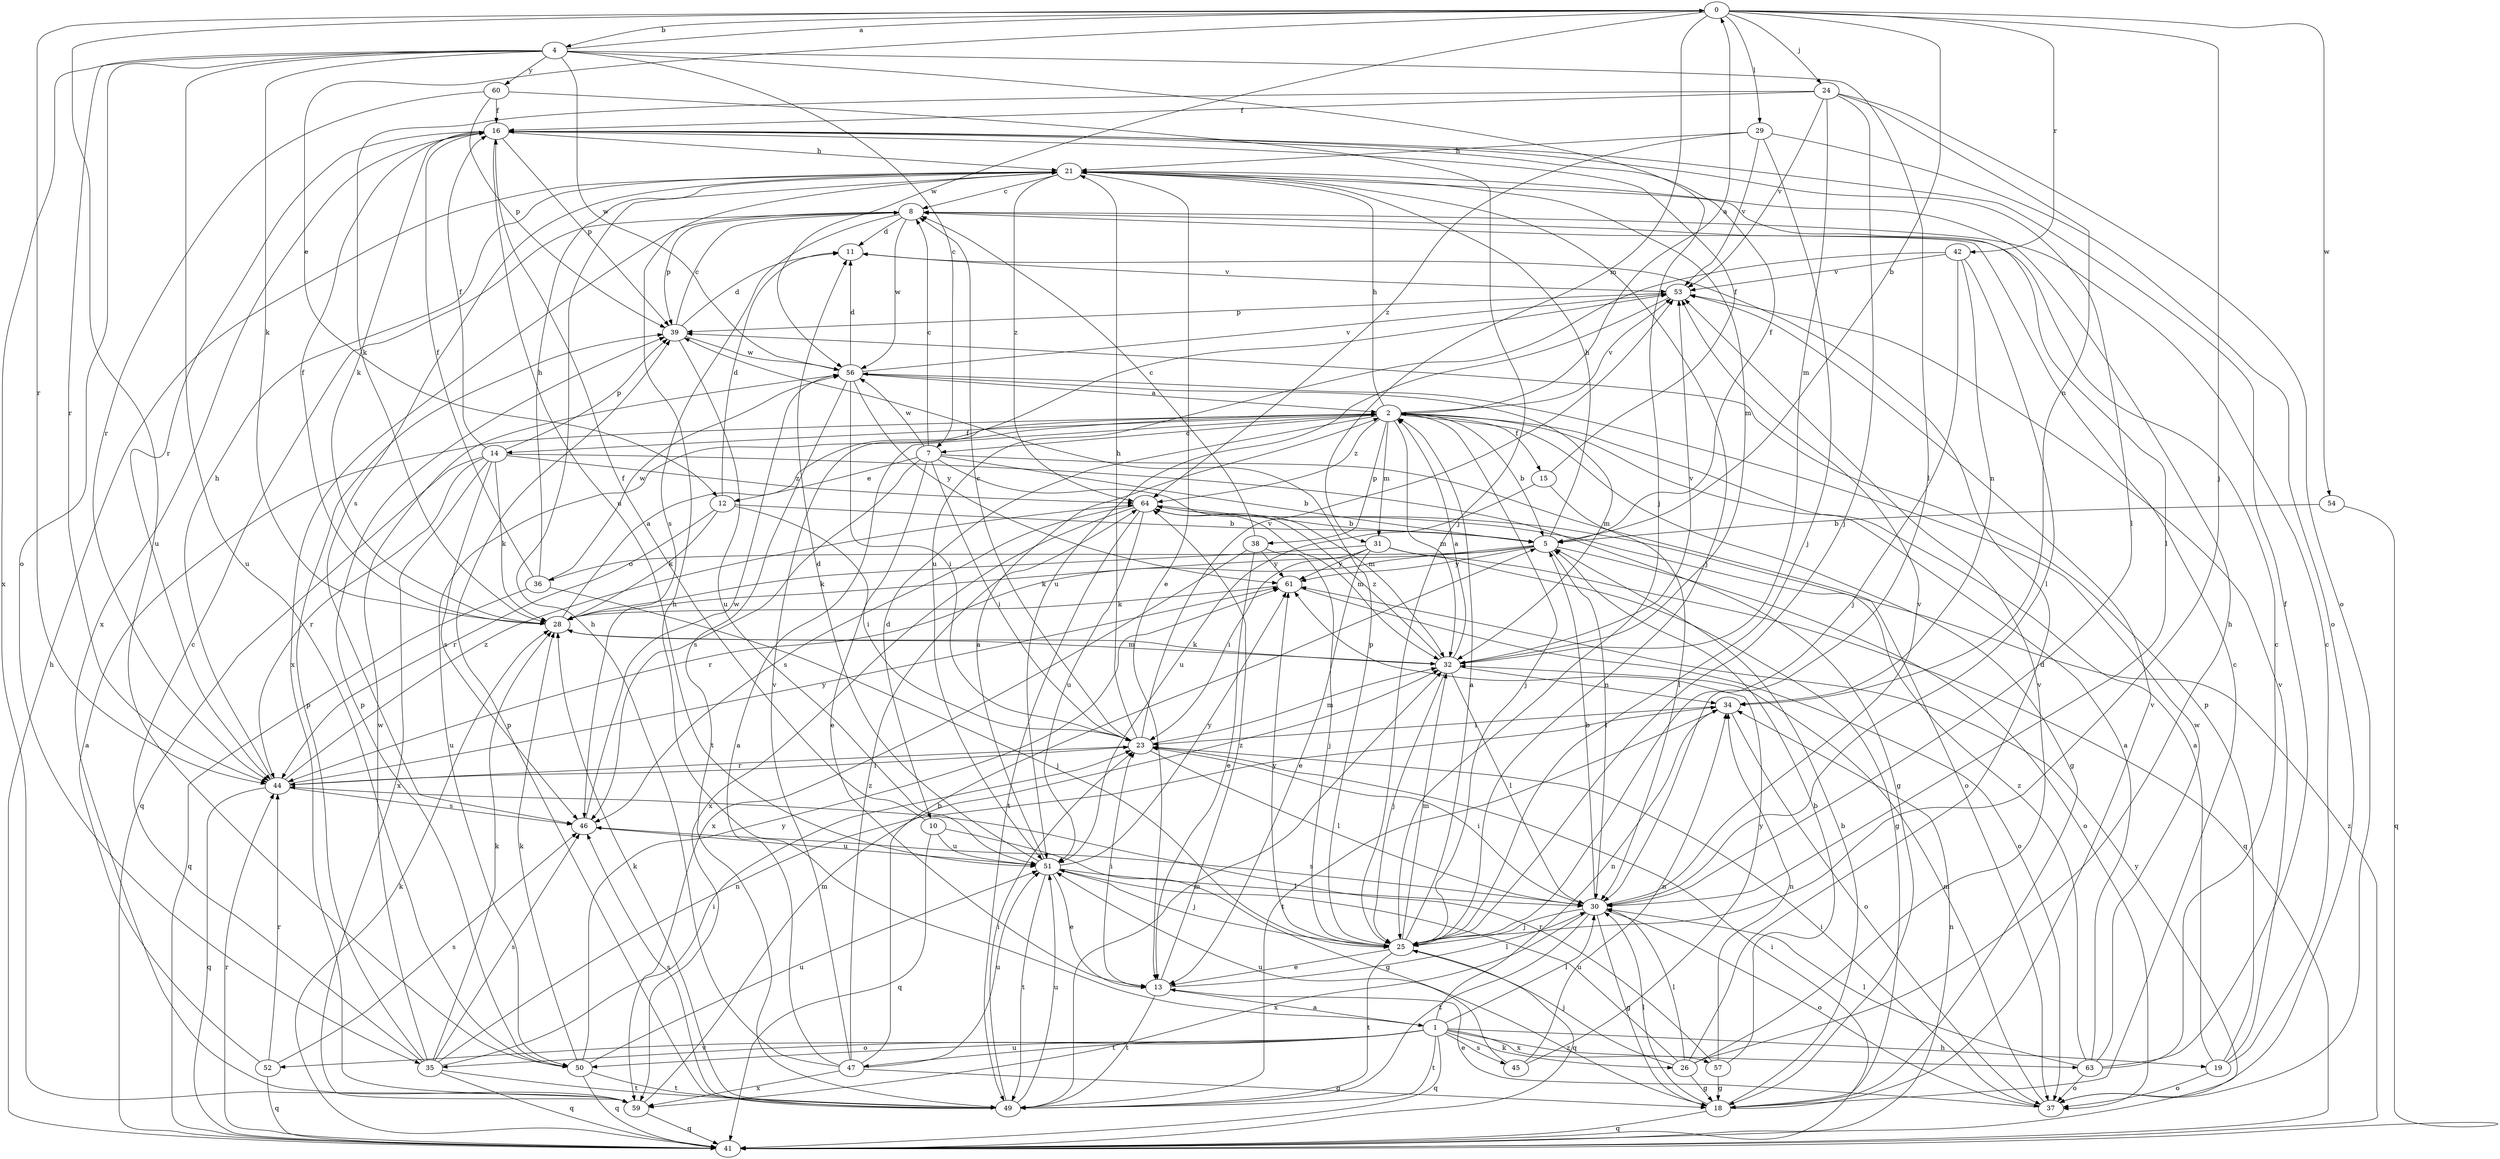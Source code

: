 strict digraph  {
0;
1;
2;
4;
5;
7;
8;
10;
11;
12;
13;
14;
15;
16;
18;
19;
21;
23;
24;
25;
26;
28;
29;
30;
31;
32;
34;
35;
36;
37;
38;
39;
41;
42;
44;
45;
46;
47;
49;
50;
51;
52;
53;
54;
56;
57;
59;
60;
61;
63;
64;
0 -> 4  [label=b];
0 -> 5  [label=b];
0 -> 12  [label=e];
0 -> 24  [label=j];
0 -> 25  [label=j];
0 -> 29  [label=l];
0 -> 31  [label=m];
0 -> 42  [label=r];
0 -> 44  [label=r];
0 -> 50  [label=u];
0 -> 54  [label=w];
0 -> 56  [label=w];
1 -> 19  [label=h];
1 -> 21  [label=h];
1 -> 26  [label=k];
1 -> 30  [label=l];
1 -> 34  [label=n];
1 -> 35  [label=o];
1 -> 41  [label=q];
1 -> 45  [label=s];
1 -> 47  [label=t];
1 -> 49  [label=t];
1 -> 50  [label=u];
1 -> 52  [label=v];
1 -> 57  [label=x];
1 -> 63  [label=z];
2 -> 0  [label=a];
2 -> 5  [label=b];
2 -> 7  [label=c];
2 -> 10  [label=d];
2 -> 14  [label=f];
2 -> 15  [label=f];
2 -> 18  [label=g];
2 -> 21  [label=h];
2 -> 25  [label=j];
2 -> 31  [label=m];
2 -> 32  [label=m];
2 -> 38  [label=p];
2 -> 50  [label=u];
2 -> 53  [label=v];
2 -> 64  [label=z];
4 -> 0  [label=a];
4 -> 7  [label=c];
4 -> 25  [label=j];
4 -> 28  [label=k];
4 -> 30  [label=l];
4 -> 35  [label=o];
4 -> 44  [label=r];
4 -> 50  [label=u];
4 -> 56  [label=w];
4 -> 59  [label=x];
4 -> 60  [label=y];
5 -> 16  [label=f];
5 -> 21  [label=h];
5 -> 28  [label=k];
5 -> 30  [label=l];
5 -> 36  [label=o];
5 -> 37  [label=o];
5 -> 44  [label=r];
5 -> 61  [label=y];
7 -> 5  [label=b];
7 -> 8  [label=c];
7 -> 12  [label=e];
7 -> 13  [label=e];
7 -> 23  [label=i];
7 -> 32  [label=m];
7 -> 37  [label=o];
7 -> 46  [label=s];
7 -> 56  [label=w];
8 -> 11  [label=d];
8 -> 39  [label=p];
8 -> 46  [label=s];
8 -> 56  [label=w];
8 -> 59  [label=x];
10 -> 16  [label=f];
10 -> 18  [label=g];
10 -> 41  [label=q];
10 -> 51  [label=u];
11 -> 53  [label=v];
12 -> 5  [label=b];
12 -> 11  [label=d];
12 -> 23  [label=i];
12 -> 28  [label=k];
12 -> 44  [label=r];
13 -> 1  [label=a];
13 -> 23  [label=i];
13 -> 30  [label=l];
13 -> 49  [label=t];
13 -> 64  [label=z];
14 -> 16  [label=f];
14 -> 18  [label=g];
14 -> 28  [label=k];
14 -> 39  [label=p];
14 -> 41  [label=q];
14 -> 44  [label=r];
14 -> 46  [label=s];
14 -> 59  [label=x];
14 -> 64  [label=z];
15 -> 16  [label=f];
15 -> 30  [label=l];
15 -> 51  [label=u];
16 -> 21  [label=h];
16 -> 28  [label=k];
16 -> 30  [label=l];
16 -> 39  [label=p];
16 -> 44  [label=r];
16 -> 51  [label=u];
16 -> 59  [label=x];
18 -> 5  [label=b];
18 -> 8  [label=c];
18 -> 30  [label=l];
18 -> 41  [label=q];
18 -> 53  [label=v];
19 -> 2  [label=a];
19 -> 8  [label=c];
19 -> 37  [label=o];
19 -> 39  [label=p];
19 -> 53  [label=v];
21 -> 8  [label=c];
21 -> 13  [label=e];
21 -> 25  [label=j];
21 -> 30  [label=l];
21 -> 32  [label=m];
21 -> 46  [label=s];
21 -> 64  [label=z];
23 -> 8  [label=c];
23 -> 21  [label=h];
23 -> 30  [label=l];
23 -> 32  [label=m];
23 -> 44  [label=r];
23 -> 53  [label=v];
24 -> 16  [label=f];
24 -> 25  [label=j];
24 -> 28  [label=k];
24 -> 32  [label=m];
24 -> 34  [label=n];
24 -> 37  [label=o];
24 -> 53  [label=v];
25 -> 2  [label=a];
25 -> 13  [label=e];
25 -> 32  [label=m];
25 -> 39  [label=p];
25 -> 41  [label=q];
25 -> 49  [label=t];
25 -> 61  [label=y];
26 -> 11  [label=d];
26 -> 18  [label=g];
26 -> 21  [label=h];
26 -> 25  [label=j];
26 -> 30  [label=l];
26 -> 51  [label=u];
26 -> 53  [label=v];
28 -> 2  [label=a];
28 -> 16  [label=f];
28 -> 32  [label=m];
29 -> 21  [label=h];
29 -> 25  [label=j];
29 -> 37  [label=o];
29 -> 53  [label=v];
29 -> 64  [label=z];
30 -> 5  [label=b];
30 -> 18  [label=g];
30 -> 23  [label=i];
30 -> 25  [label=j];
30 -> 37  [label=o];
30 -> 46  [label=s];
30 -> 49  [label=t];
30 -> 53  [label=v];
30 -> 59  [label=x];
31 -> 13  [label=e];
31 -> 18  [label=g];
31 -> 23  [label=i];
31 -> 28  [label=k];
31 -> 41  [label=q];
31 -> 61  [label=y];
32 -> 2  [label=a];
32 -> 25  [label=j];
32 -> 28  [label=k];
32 -> 30  [label=l];
32 -> 34  [label=n];
32 -> 53  [label=v];
32 -> 64  [label=z];
34 -> 23  [label=i];
34 -> 37  [label=o];
34 -> 49  [label=t];
35 -> 8  [label=c];
35 -> 23  [label=i];
35 -> 28  [label=k];
35 -> 34  [label=n];
35 -> 39  [label=p];
35 -> 41  [label=q];
35 -> 46  [label=s];
35 -> 49  [label=t];
35 -> 56  [label=w];
36 -> 16  [label=f];
36 -> 21  [label=h];
36 -> 25  [label=j];
36 -> 41  [label=q];
36 -> 56  [label=w];
37 -> 13  [label=e];
37 -> 23  [label=i];
37 -> 32  [label=m];
38 -> 8  [label=c];
38 -> 13  [label=e];
38 -> 25  [label=j];
38 -> 59  [label=x];
38 -> 61  [label=y];
39 -> 8  [label=c];
39 -> 11  [label=d];
39 -> 51  [label=u];
39 -> 56  [label=w];
41 -> 21  [label=h];
41 -> 23  [label=i];
41 -> 28  [label=k];
41 -> 34  [label=n];
41 -> 44  [label=r];
41 -> 61  [label=y];
41 -> 64  [label=z];
42 -> 25  [label=j];
42 -> 30  [label=l];
42 -> 34  [label=n];
42 -> 51  [label=u];
42 -> 53  [label=v];
44 -> 21  [label=h];
44 -> 23  [label=i];
44 -> 41  [label=q];
44 -> 46  [label=s];
44 -> 61  [label=y];
44 -> 64  [label=z];
45 -> 34  [label=n];
45 -> 51  [label=u];
45 -> 61  [label=y];
46 -> 51  [label=u];
46 -> 56  [label=w];
47 -> 2  [label=a];
47 -> 5  [label=b];
47 -> 18  [label=g];
47 -> 21  [label=h];
47 -> 51  [label=u];
47 -> 53  [label=v];
47 -> 59  [label=x];
47 -> 64  [label=z];
49 -> 23  [label=i];
49 -> 28  [label=k];
49 -> 32  [label=m];
49 -> 39  [label=p];
49 -> 46  [label=s];
49 -> 51  [label=u];
50 -> 28  [label=k];
50 -> 39  [label=p];
50 -> 41  [label=q];
50 -> 49  [label=t];
50 -> 51  [label=u];
50 -> 61  [label=y];
51 -> 2  [label=a];
51 -> 11  [label=d];
51 -> 13  [label=e];
51 -> 25  [label=j];
51 -> 30  [label=l];
51 -> 49  [label=t];
51 -> 61  [label=y];
52 -> 2  [label=a];
52 -> 41  [label=q];
52 -> 44  [label=r];
52 -> 46  [label=s];
53 -> 39  [label=p];
53 -> 51  [label=u];
54 -> 5  [label=b];
54 -> 41  [label=q];
56 -> 2  [label=a];
56 -> 11  [label=d];
56 -> 23  [label=i];
56 -> 32  [label=m];
56 -> 49  [label=t];
56 -> 53  [label=v];
56 -> 61  [label=y];
57 -> 5  [label=b];
57 -> 18  [label=g];
57 -> 34  [label=n];
57 -> 44  [label=r];
59 -> 32  [label=m];
59 -> 41  [label=q];
60 -> 16  [label=f];
60 -> 25  [label=j];
60 -> 39  [label=p];
60 -> 44  [label=r];
61 -> 28  [label=k];
61 -> 37  [label=o];
63 -> 2  [label=a];
63 -> 8  [label=c];
63 -> 16  [label=f];
63 -> 30  [label=l];
63 -> 37  [label=o];
63 -> 56  [label=w];
63 -> 64  [label=z];
64 -> 5  [label=b];
64 -> 32  [label=m];
64 -> 46  [label=s];
64 -> 49  [label=t];
64 -> 51  [label=u];
64 -> 59  [label=x];
}
